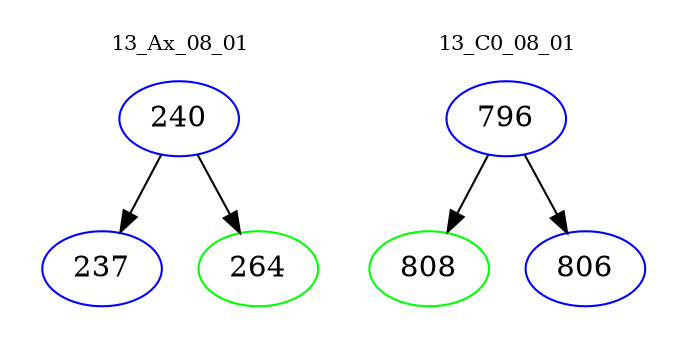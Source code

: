 digraph{
subgraph cluster_0 {
color = white
label = "13_Ax_08_01";
fontsize=10;
T0_240 [label="240", color="blue"]
T0_240 -> T0_237 [color="black"]
T0_237 [label="237", color="blue"]
T0_240 -> T0_264 [color="black"]
T0_264 [label="264", color="green"]
}
subgraph cluster_1 {
color = white
label = "13_C0_08_01";
fontsize=10;
T1_796 [label="796", color="blue"]
T1_796 -> T1_808 [color="black"]
T1_808 [label="808", color="green"]
T1_796 -> T1_806 [color="black"]
T1_806 [label="806", color="blue"]
}
}
